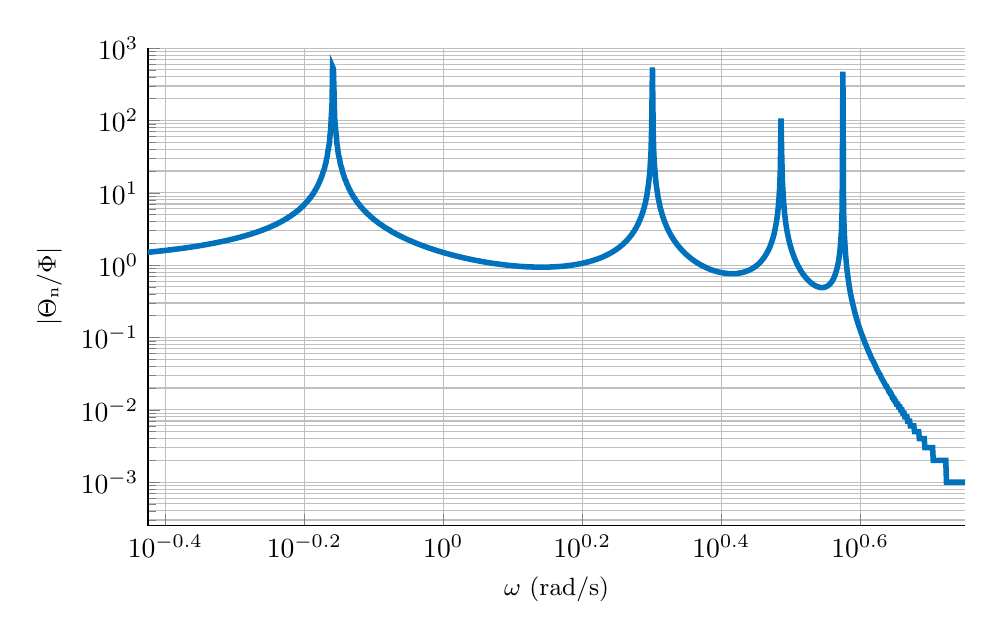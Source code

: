 % This file was created by matlab2tikz.
%
\definecolor{mycolor1}{rgb}{0.0,0.447,0.741}%
%
\begin{tikzpicture}

\begin{axis}[%
width=0.856\textwidth,
height=0.5\textwidth,
at={(0\textwidth,0\textwidth)},
scale only axis,
xmode=log,
xmin=0.376,
xmax=5.637,
xminorticks=true,
xlabel style={font=\color{white!15!black}},
xlabel={$\omega\text{ (rad/s)}$},
ymode=log,
ymin=0.0,
ymax=1000,
yminorticks=true,
ylabel style={font=\color{white!15!black}},
ylabel={$\text{$|$}\Theta{}_\text{n}\text{/}\Phi\text{$|$}$},
axis background/.style={fill=white},
axis x line*=bottom,
axis y line*=left,
xmajorgrids,
xminorgrids,
ymajorgrids,
yminorgrids,
ylabel style={font=\small},
xlabel style={font=\small}
]
\addplot [color=mycolor1, line width=2.0pt, forget plot]
  table[row sep=crcr]{%
0.376	1.504\\
0.377	1.507\\
0.378	1.511\\
0.378	1.514\\
0.379	1.517\\
0.38	1.521\\
0.381	1.524\\
0.382	1.528\\
0.383	1.531\\
0.384	1.535\\
0.385	1.538\\
0.386	1.542\\
0.386	1.546\\
0.387	1.549\\
0.388	1.553\\
0.389	1.557\\
0.39	1.561\\
0.391	1.564\\
0.392	1.568\\
0.393	1.572\\
0.394	1.576\\
0.394	1.58\\
0.395	1.584\\
0.396	1.588\\
0.397	1.592\\
0.398	1.596\\
0.399	1.6\\
0.4	1.605\\
0.401	1.609\\
0.402	1.613\\
0.403	1.617\\
0.404	1.622\\
0.405	1.626\\
0.406	1.63\\
0.406	1.635\\
0.407	1.639\\
0.408	1.644\\
0.409	1.648\\
0.41	1.653\\
0.411	1.658\\
0.412	1.662\\
0.413	1.667\\
0.414	1.672\\
0.415	1.677\\
0.416	1.682\\
0.417	1.687\\
0.418	1.692\\
0.419	1.697\\
0.42	1.702\\
0.421	1.707\\
0.422	1.712\\
0.423	1.718\\
0.424	1.723\\
0.425	1.728\\
0.426	1.734\\
0.427	1.739\\
0.428	1.745\\
0.429	1.75\\
0.43	1.756\\
0.431	1.762\\
0.432	1.767\\
0.433	1.773\\
0.434	1.779\\
0.435	1.785\\
0.436	1.791\\
0.437	1.797\\
0.438	1.803\\
0.439	1.809\\
0.44	1.816\\
0.441	1.822\\
0.442	1.829\\
0.443	1.835\\
0.444	1.842\\
0.445	1.848\\
0.446	1.855\\
0.447	1.862\\
0.448	1.869\\
0.449	1.875\\
0.45	1.882\\
0.451	1.89\\
0.452	1.897\\
0.453	1.904\\
0.454	1.911\\
0.455	1.919\\
0.456	1.926\\
0.457	1.934\\
0.458	1.942\\
0.459	1.949\\
0.46	1.957\\
0.461	1.965\\
0.462	1.973\\
0.463	1.981\\
0.465	1.99\\
0.466	1.998\\
0.467	2.006\\
0.468	2.015\\
0.469	2.024\\
0.47	2.033\\
0.471	2.041\\
0.472	2.05\\
0.473	2.06\\
0.474	2.069\\
0.475	2.078\\
0.476	2.088\\
0.478	2.097\\
0.479	2.107\\
0.48	2.117\\
0.481	2.127\\
0.482	2.137\\
0.483	2.147\\
0.484	2.157\\
0.485	2.168\\
0.486	2.179\\
0.488	2.189\\
0.489	2.2\\
0.49	2.212\\
0.491	2.223\\
0.492	2.234\\
0.493	2.246\\
0.494	2.258\\
0.496	2.269\\
0.497	2.282\\
0.498	2.294\\
0.499	2.306\\
0.5	2.319\\
0.501	2.332\\
0.502	2.345\\
0.504	2.358\\
0.505	2.371\\
0.506	2.385\\
0.507	2.399\\
0.508	2.413\\
0.509	2.427\\
0.511	2.441\\
0.512	2.456\\
0.513	2.471\\
0.514	2.486\\
0.515	2.501\\
0.516	2.517\\
0.518	2.533\\
0.519	2.549\\
0.52	2.565\\
0.521	2.582\\
0.522	2.599\\
0.524	2.616\\
0.525	2.634\\
0.526	2.652\\
0.527	2.67\\
0.529	2.688\\
0.53	2.707\\
0.531	2.726\\
0.532	2.746\\
0.533	2.765\\
0.535	2.786\\
0.536	2.806\\
0.537	2.827\\
0.538	2.848\\
0.54	2.87\\
0.541	2.892\\
0.542	2.915\\
0.543	2.938\\
0.545	2.961\\
0.546	2.985\\
0.547	3.009\\
0.548	3.034\\
0.55	3.059\\
0.551	3.085\\
0.552	3.112\\
0.553	3.139\\
0.555	3.166\\
0.556	3.194\\
0.557	3.223\\
0.559	3.252\\
0.56	3.282\\
0.561	3.313\\
0.562	3.344\\
0.564	3.376\\
0.565	3.408\\
0.566	3.442\\
0.568	3.476\\
0.569	3.511\\
0.57	3.547\\
0.572	3.584\\
0.573	3.621\\
0.574	3.66\\
0.576	3.699\\
0.577	3.74\\
0.578	3.781\\
0.579	3.824\\
0.581	3.868\\
0.582	3.912\\
0.584	3.959\\
0.585	4.006\\
0.586	4.055\\
0.588	4.105\\
0.589	4.156\\
0.59	4.209\\
0.592	4.263\\
0.593	4.319\\
0.594	4.377\\
0.596	4.436\\
0.597	4.498\\
0.598	4.561\\
0.6	4.626\\
0.601	4.693\\
0.603	4.763\\
0.604	4.835\\
0.605	4.909\\
0.607	4.986\\
0.608	5.065\\
0.61	5.148\\
0.611	5.233\\
0.612	5.322\\
0.614	5.414\\
0.615	5.509\\
0.617	5.608\\
0.618	5.711\\
0.62	5.818\\
0.621	5.93\\
0.622	6.046\\
0.624	6.168\\
0.625	6.295\\
0.627	6.427\\
0.628	6.566\\
0.63	6.711\\
0.631	6.864\\
0.632	7.023\\
0.634	7.191\\
0.635	7.368\\
0.637	7.554\\
0.638	7.751\\
0.64	7.958\\
0.641	8.178\\
0.643	8.411\\
0.644	8.658\\
0.646	8.921\\
0.647	9.201\\
0.649	9.5\\
0.65	9.82\\
0.652	10.164\\
0.653	10.533\\
0.655	10.932\\
0.656	11.363\\
0.658	11.831\\
0.659	12.341\\
0.661	12.898\\
0.662	13.51\\
0.664	14.185\\
0.665	14.932\\
0.667	15.765\\
0.668	16.7\\
0.67	17.755\\
0.671	18.956\\
0.673	20.335\\
0.675	21.935\\
0.676	23.814\\
0.678	26.052\\
0.679	28.761\\
0.681	32.11\\
0.682	36.353\\
0.684	41.905\\
0.686	49.481\\
0.687	60.435\\
0.689	77.675\\
0.69	108.78\\
0.692	181.703\\
0.693	551.043\\
0.695	517.675\\
0.697	177.301\\
0.698	106.759\\
0.7	76.31\\
0.702	59.342\\
0.703	48.525\\
0.705	41.027\\
0.706	35.525\\
0.708	31.315\\
0.71	27.99\\
0.711	25.297\\
0.713	23.073\\
0.715	21.203\\
0.716	19.611\\
0.718	18.238\\
0.72	17.042\\
0.721	15.991\\
0.723	15.06\\
0.725	14.23\\
0.726	13.485\\
0.728	12.812\\
0.73	12.202\\
0.731	11.647\\
0.733	11.138\\
0.735	10.672\\
0.736	10.241\\
0.738	9.844\\
0.74	9.475\\
0.741	9.132\\
0.743	8.813\\
0.745	8.514\\
0.747	8.235\\
0.748	7.973\\
0.75	7.726\\
0.752	7.494\\
0.753	7.275\\
0.755	7.068\\
0.757	6.872\\
0.759	6.686\\
0.76	6.509\\
0.762	6.342\\
0.764	6.182\\
0.766	6.03\\
0.767	5.886\\
0.769	5.747\\
0.771	5.615\\
0.773	5.488\\
0.775	5.367\\
0.776	5.251\\
0.778	5.14\\
0.78	5.033\\
0.782	4.93\\
0.784	4.831\\
0.785	4.736\\
0.787	4.644\\
0.789	4.556\\
0.791	4.471\\
0.793	4.389\\
0.794	4.309\\
0.796	4.233\\
0.798	4.159\\
0.8	4.087\\
0.802	4.018\\
0.804	3.951\\
0.805	3.886\\
0.807	3.823\\
0.809	3.762\\
0.811	3.702\\
0.813	3.645\\
0.815	3.589\\
0.817	3.535\\
0.819	3.482\\
0.82	3.431\\
0.822	3.382\\
0.824	3.333\\
0.826	3.286\\
0.828	3.24\\
0.83	3.196\\
0.832	3.152\\
0.834	3.11\\
0.836	3.069\\
0.838	3.028\\
0.84	2.989\\
0.841	2.951\\
0.843	2.913\\
0.845	2.877\\
0.847	2.841\\
0.849	2.807\\
0.851	2.773\\
0.853	2.739\\
0.855	2.707\\
0.857	2.675\\
0.859	2.644\\
0.861	2.614\\
0.863	2.584\\
0.865	2.555\\
0.867	2.527\\
0.869	2.499\\
0.871	2.472\\
0.873	2.446\\
0.875	2.419\\
0.877	2.394\\
0.879	2.369\\
0.881	2.344\\
0.883	2.32\\
0.885	2.297\\
0.887	2.274\\
0.889	2.251\\
0.891	2.229\\
0.893	2.207\\
0.895	2.186\\
0.898	2.165\\
0.9	2.144\\
0.902	2.124\\
0.904	2.104\\
0.906	2.085\\
0.908	2.066\\
0.91	2.047\\
0.912	2.028\\
0.914	2.01\\
0.916	1.993\\
0.918	1.975\\
0.921	1.958\\
0.923	1.941\\
0.925	1.925\\
0.927	1.908\\
0.929	1.892\\
0.931	1.876\\
0.933	1.861\\
0.936	1.846\\
0.938	1.831\\
0.94	1.816\\
0.942	1.802\\
0.944	1.787\\
0.946	1.773\\
0.949	1.759\\
0.951	1.746\\
0.953	1.733\\
0.955	1.719\\
0.957	1.706\\
0.96	1.694\\
0.962	1.681\\
0.964	1.669\\
0.966	1.657\\
0.968	1.645\\
0.971	1.633\\
0.973	1.621\\
0.975	1.61\\
0.977	1.599\\
0.98	1.587\\
0.982	1.576\\
0.984	1.566\\
0.986	1.555\\
0.989	1.545\\
0.991	1.534\\
0.993	1.524\\
0.996	1.514\\
0.998	1.504\\
1.0	1.495\\
1.002	1.485\\
1.005	1.476\\
1.007	1.466\\
1.009	1.457\\
1.012	1.448\\
1.014	1.439\\
1.016	1.43\\
1.019	1.422\\
1.021	1.413\\
1.023	1.405\\
1.026	1.397\\
1.028	1.388\\
1.03	1.38\\
1.033	1.372\\
1.035	1.364\\
1.038	1.357\\
1.04	1.349\\
1.042	1.342\\
1.045	1.334\\
1.047	1.327\\
1.05	1.32\\
1.052	1.313\\
1.054	1.305\\
1.057	1.299\\
1.059	1.292\\
1.062	1.285\\
1.064	1.278\\
1.067	1.272\\
1.069	1.265\\
1.072	1.259\\
1.074	1.253\\
1.077	1.246\\
1.079	1.24\\
1.082	1.234\\
1.084	1.228\\
1.087	1.222\\
1.089	1.217\\
1.092	1.211\\
1.094	1.205\\
1.097	1.2\\
1.099	1.194\\
1.102	1.189\\
1.104	1.184\\
1.107	1.178\\
1.109	1.173\\
1.112	1.168\\
1.114	1.163\\
1.117	1.158\\
1.12	1.153\\
1.122	1.148\\
1.125	1.144\\
1.127	1.139\\
1.13	1.134\\
1.133	1.13\\
1.135	1.125\\
1.138	1.121\\
1.14	1.116\\
1.143	1.112\\
1.146	1.108\\
1.148	1.104\\
1.151	1.099\\
1.154	1.095\\
1.156	1.091\\
1.159	1.087\\
1.162	1.084\\
1.164	1.08\\
1.167	1.076\\
1.17	1.072\\
1.172	1.069\\
1.175	1.065\\
1.178	1.061\\
1.18	1.058\\
1.183	1.055\\
1.186	1.051\\
1.189	1.048\\
1.191	1.045\\
1.194	1.041\\
1.197	1.038\\
1.2	1.035\\
1.202	1.032\\
1.205	1.029\\
1.208	1.026\\
1.211	1.023\\
1.214	1.02\\
1.216	1.018\\
1.219	1.015\\
1.222	1.012\\
1.225	1.009\\
1.228	1.007\\
1.23	1.004\\
1.233	1.002\\
1.236	0.999\\
1.239	0.997\\
1.242	0.995\\
1.245	0.992\\
1.248	0.99\\
1.25	0.988\\
1.253	0.986\\
1.256	0.984\\
1.259	0.982\\
1.262	0.979\\
1.265	0.978\\
1.268	0.976\\
1.271	0.974\\
1.274	0.972\\
1.277	0.97\\
1.28	0.968\\
1.282	0.967\\
1.285	0.965\\
1.288	0.964\\
1.291	0.962\\
1.294	0.961\\
1.297	0.959\\
1.3	0.958\\
1.303	0.956\\
1.306	0.955\\
1.309	0.954\\
1.312	0.953\\
1.315	0.951\\
1.318	0.95\\
1.321	0.949\\
1.324	0.948\\
1.328	0.947\\
1.331	0.946\\
1.334	0.946\\
1.337	0.945\\
1.34	0.944\\
1.343	0.943\\
1.346	0.943\\
1.349	0.942\\
1.352	0.941\\
1.355	0.941\\
1.358	0.94\\
1.362	0.94\\
1.365	0.94\\
1.368	0.939\\
1.371	0.939\\
1.374	0.939\\
1.377	0.939\\
1.381	0.939\\
1.384	0.939\\
1.387	0.939\\
1.39	0.939\\
1.393	0.939\\
1.397	0.939\\
1.4	0.939\\
1.403	0.939\\
1.406	0.94\\
1.409	0.94\\
1.413	0.941\\
1.416	0.941\\
1.419	0.942\\
1.422	0.942\\
1.426	0.943\\
1.429	0.944\\
1.432	0.945\\
1.436	0.946\\
1.439	0.947\\
1.442	0.948\\
1.446	0.949\\
1.449	0.95\\
1.452	0.951\\
1.456	0.952\\
1.459	0.954\\
1.462	0.955\\
1.466	0.957\\
1.469	0.958\\
1.472	0.96\\
1.476	0.961\\
1.479	0.963\\
1.483	0.965\\
1.486	0.967\\
1.49	0.969\\
1.493	0.971\\
1.496	0.973\\
1.5	0.976\\
1.503	0.978\\
1.507	0.981\\
1.51	0.983\\
1.514	0.986\\
1.517	0.989\\
1.521	0.991\\
1.524	0.994\\
1.528	0.997\\
1.531	1.0\\
1.535	1.004\\
1.538	1.007\\
1.542	1.01\\
1.545	1.014\\
1.549	1.018\\
1.553	1.022\\
1.556	1.025\\
1.56	1.029\\
1.563	1.034\\
1.567	1.038\\
1.571	1.042\\
1.574	1.047\\
1.578	1.052\\
1.581	1.056\\
1.585	1.061\\
1.589	1.067\\
1.592	1.072\\
1.596	1.077\\
1.6	1.083\\
1.603	1.089\\
1.607	1.095\\
1.611	1.101\\
1.615	1.107\\
1.618	1.114\\
1.622	1.12\\
1.626	1.127\\
1.629	1.134\\
1.633	1.142\\
1.637	1.149\\
1.641	1.157\\
1.645	1.165\\
1.648	1.173\\
1.652	1.182\\
1.656	1.191\\
1.66	1.2\\
1.664	1.209\\
1.667	1.218\\
1.671	1.228\\
1.675	1.239\\
1.679	1.249\\
1.683	1.26\\
1.687	1.271\\
1.691	1.283\\
1.695	1.295\\
1.698	1.307\\
1.702	1.32\\
1.706	1.333\\
1.71	1.347\\
1.714	1.361\\
1.718	1.376\\
1.722	1.391\\
1.726	1.406\\
1.73	1.423\\
1.734	1.44\\
1.738	1.457\\
1.742	1.475\\
1.746	1.494\\
1.75	1.513\\
1.754	1.534\\
1.758	1.555\\
1.762	1.576\\
1.766	1.599\\
1.77	1.623\\
1.774	1.647\\
1.778	1.673\\
1.783	1.7\\
1.787	1.728\\
1.791	1.757\\
1.795	1.788\\
1.799	1.819\\
1.803	1.853\\
1.807	1.888\\
1.812	1.925\\
1.816	1.963\\
1.82	2.004\\
1.824	2.046\\
1.828	2.091\\
1.833	2.139\\
1.837	2.189\\
1.841	2.242\\
1.845	2.298\\
1.849	2.357\\
1.854	2.421\\
1.858	2.488\\
1.862	2.56\\
1.867	2.636\\
1.871	2.719\\
1.875	2.807\\
1.88	2.901\\
1.884	3.004\\
1.888	3.114\\
1.893	3.234\\
1.897	3.365\\
1.901	3.508\\
1.906	3.664\\
1.91	3.836\\
1.914	4.027\\
1.919	4.24\\
1.923	4.477\\
1.928	4.745\\
1.932	5.049\\
1.937	5.397\\
1.941	5.799\\
1.946	6.269\\
1.95	6.825\\
1.955	7.494\\
1.959	8.314\\
1.964	9.342\\
1.968	10.669\\
1.973	12.445\\
1.977	14.948\\
1.982	18.735\\
1.986	25.134\\
1.991	38.263\\
1.995	80.402\\
2.0	539.886\\
2.005	65.291\\
2.009	34.232\\
2.014	23.157\\
2.019	17.477\\
2.023	14.023\\
2.028	11.702\\
2.033	10.034\\
2.037	8.778\\
2.042	7.799\\
2.047	7.014\\
2.051	6.37\\
2.056	5.833\\
2.061	5.379\\
2.066	4.989\\
2.07	4.651\\
2.075	4.355\\
2.08	4.094\\
2.085	3.862\\
2.09	3.654\\
2.094	3.467\\
2.099	3.299\\
2.104	3.145\\
2.109	3.005\\
2.114	2.877\\
2.119	2.759\\
2.123	2.651\\
2.128	2.55\\
2.133	2.457\\
2.138	2.37\\
2.143	2.289\\
2.148	2.214\\
2.153	2.143\\
2.158	2.077\\
2.163	2.015\\
2.168	1.956\\
2.173	1.901\\
2.178	1.849\\
2.183	1.799\\
2.188	1.753\\
2.193	1.709\\
2.198	1.667\\
2.203	1.627\\
2.208	1.589\\
2.213	1.553\\
2.218	1.518\\
2.224	1.485\\
2.229	1.454\\
2.234	1.424\\
2.239	1.396\\
2.244	1.368\\
2.249	1.342\\
2.254	1.317\\
2.26	1.293\\
2.265	1.27\\
2.27	1.248\\
2.275	1.226\\
2.281	1.206\\
2.286	1.186\\
2.291	1.168\\
2.296	1.149\\
2.302	1.132\\
2.307	1.115\\
2.312	1.099\\
2.318	1.084\\
2.323	1.069\\
2.328	1.054\\
2.334	1.04\\
2.339	1.027\\
2.344	1.014\\
2.35	1.001\\
2.355	0.989\\
2.361	0.978\\
2.366	0.967\\
2.372	0.956\\
2.377	0.946\\
2.383	0.936\\
2.388	0.926\\
2.394	0.917\\
2.399	0.908\\
2.405	0.899\\
2.41	0.891\\
2.416	0.883\\
2.421	0.875\\
2.427	0.868\\
2.432	0.861\\
2.438	0.854\\
2.444	0.848\\
2.449	0.841\\
2.455	0.835\\
2.461	0.83\\
2.466	0.824\\
2.472	0.819\\
2.478	0.814\\
2.483	0.809\\
2.489	0.805\\
2.495	0.801\\
2.501	0.797\\
2.506	0.793\\
2.512	0.789\\
2.518	0.786\\
2.524	0.783\\
2.53	0.78\\
2.535	0.777\\
2.541	0.775\\
2.547	0.772\\
2.553	0.77\\
2.559	0.769\\
2.565	0.767\\
2.571	0.766\\
2.577	0.764\\
2.583	0.764\\
2.588	0.763\\
2.594	0.762\\
2.6	0.762\\
2.606	0.762\\
2.612	0.762\\
2.618	0.763\\
2.624	0.764\\
2.631	0.765\\
2.637	0.766\\
2.643	0.767\\
2.649	0.769\\
2.655	0.771\\
2.661	0.774\\
2.667	0.776\\
2.673	0.779\\
2.679	0.783\\
2.686	0.786\\
2.692	0.79\\
2.698	0.794\\
2.704	0.799\\
2.71	0.804\\
2.717	0.81\\
2.723	0.816\\
2.729	0.822\\
2.736	0.829\\
2.742	0.836\\
2.748	0.844\\
2.755	0.852\\
2.761	0.861\\
2.767	0.87\\
2.774	0.881\\
2.78	0.891\\
2.786	0.903\\
2.793	0.915\\
2.799	0.928\\
2.806	0.943\\
2.812	0.958\\
2.819	0.974\\
2.825	0.991\\
2.832	1.009\\
2.838	1.029\\
2.845	1.05\\
2.851	1.073\\
2.858	1.098\\
2.864	1.124\\
2.871	1.153\\
2.878	1.184\\
2.884	1.217\\
2.891	1.254\\
2.898	1.293\\
2.904	1.337\\
2.911	1.384\\
2.918	1.437\\
2.924	1.495\\
2.931	1.559\\
2.938	1.63\\
2.945	1.71\\
2.952	1.8\\
2.958	1.903\\
2.965	2.02\\
2.972	2.156\\
2.979	2.314\\
2.986	2.5\\
2.993	2.724\\
2.999	2.996\\
3.006	3.335\\
3.013	3.769\\
3.02	4.342\\
3.027	5.135\\
3.034	6.304\\
3.041	8.195\\
3.048	11.776\\
3.055	21.132\\
3.062	106.917\\
3.069	34.007\\
3.076	14.621\\
3.084	9.273\\
3.091	6.77\\
3.098	5.319\\
3.105	4.373\\
3.112	3.707\\
3.119	3.214\\
3.126	2.834\\
3.134	2.532\\
3.141	2.286\\
3.148	2.083\\
3.155	1.913\\
3.163	1.767\\
3.17	1.641\\
3.177	1.532\\
3.185	1.436\\
3.192	1.351\\
3.199	1.276\\
3.207	1.208\\
3.214	1.147\\
3.221	1.092\\
3.229	1.042\\
3.236	0.997\\
3.244	0.956\\
3.251	0.918\\
3.259	0.883\\
3.266	0.85\\
3.274	0.821\\
3.281	0.793\\
3.289	0.768\\
3.296	0.744\\
3.304	0.722\\
3.312	0.702\\
3.319	0.683\\
3.327	0.665\\
3.335	0.648\\
3.342	0.633\\
3.35	0.619\\
3.358	0.605\\
3.365	0.593\\
3.373	0.581\\
3.381	0.571\\
3.389	0.561\\
3.397	0.551\\
3.404	0.543\\
3.412	0.535\\
3.42	0.528\\
3.428	0.521\\
3.436	0.516\\
3.444	0.51\\
3.452	0.506\\
3.46	0.502\\
3.468	0.498\\
3.476	0.495\\
3.484	0.493\\
3.492	0.491\\
3.5	0.49\\
3.508	0.49\\
3.516	0.49\\
3.524	0.492\\
3.532	0.493\\
3.54	0.496\\
3.549	0.5\\
3.557	0.504\\
3.565	0.51\\
3.573	0.517\\
3.581	0.525\\
3.59	0.534\\
3.598	0.545\\
3.606	0.558\\
3.614	0.574\\
3.623	0.592\\
3.631	0.613\\
3.64	0.637\\
3.648	0.666\\
3.656	0.701\\
3.665	0.743\\
3.673	0.794\\
3.682	0.858\\
3.69	0.938\\
3.699	1.042\\
3.707	1.182\\
3.716	1.38\\
3.724	1.678\\
3.733	2.177\\
3.742	3.179\\
3.75	6.205\\
3.759	474.123\\
3.767	5.807\\
3.776	2.835\\
3.785	1.841\\
3.794	1.345\\
3.802	1.048\\
3.811	0.851\\
3.82	0.71\\
3.829	0.606\\
3.837	0.524\\
3.846	0.46\\
3.855	0.407\\
3.864	0.364\\
3.873	0.327\\
3.882	0.296\\
3.891	0.27\\
3.9	0.246\\
3.909	0.226\\
3.918	0.208\\
3.927	0.192\\
3.936	0.178\\
3.945	0.166\\
3.954	0.154\\
3.963	0.144\\
3.972	0.135\\
3.981	0.126\\
3.991	0.118\\
4.0	0.111\\
4.009	0.105\\
4.018	0.099\\
4.028	0.093\\
4.037	0.088\\
4.046	0.083\\
4.056	0.079\\
4.065	0.075\\
4.074	0.071\\
4.084	0.067\\
4.093	0.064\\
4.102	0.061\\
4.112	0.058\\
4.121	0.055\\
4.131	0.052\\
4.14	0.05\\
4.15	0.048\\
4.16	0.046\\
4.169	0.044\\
4.179	0.042\\
4.188	0.04\\
4.198	0.038\\
4.208	0.036\\
4.217	0.035\\
4.227	0.033\\
4.237	0.032\\
4.247	0.031\\
4.256	0.03\\
4.266	0.028\\
4.276	0.027\\
4.286	0.026\\
4.296	0.025\\
4.306	0.024\\
4.316	0.023\\
4.326	0.022\\
4.336	0.021\\
4.346	0.021\\
4.356	0.02\\
4.366	0.019\\
4.376	0.018\\
4.386	0.018\\
4.396	0.017\\
4.406	0.017\\
4.416	0.016\\
4.426	0.015\\
4.437	0.015\\
4.447	0.014\\
4.457	0.014\\
4.467	0.013\\
4.478	0.013\\
4.488	0.012\\
4.498	0.012\\
4.509	0.012\\
4.519	0.011\\
4.529	0.011\\
4.54	0.011\\
4.55	0.01\\
4.561	0.01\\
4.571	0.01\\
4.582	0.009\\
4.592	0.009\\
4.603	0.009\\
4.614	0.008\\
4.624	0.008\\
4.635	0.008\\
4.646	0.008\\
4.656	0.007\\
4.667	0.007\\
4.678	0.007\\
4.689	0.007\\
4.699	0.006\\
4.71	0.006\\
4.721	0.006\\
4.732	0.006\\
4.743	0.006\\
4.754	0.006\\
4.765	0.005\\
4.776	0.005\\
4.787	0.005\\
4.798	0.005\\
4.809	0.005\\
4.82	0.005\\
4.831	0.005\\
4.842	0.004\\
4.853	0.004\\
4.865	0.004\\
4.876	0.004\\
4.887	0.004\\
4.898	0.004\\
4.91	0.004\\
4.921	0.004\\
4.932	0.003\\
4.944	0.003\\
4.955	0.003\\
4.966	0.003\\
4.978	0.003\\
4.989	0.003\\
5.001	0.003\\
5.012	0.003\\
5.024	0.003\\
5.036	0.003\\
5.047	0.003\\
5.059	0.003\\
5.07	0.002\\
5.082	0.002\\
5.094	0.002\\
5.106	0.002\\
5.117	0.002\\
5.129	0.002\\
5.141	0.002\\
5.153	0.002\\
5.165	0.002\\
5.177	0.002\\
5.189	0.002\\
5.201	0.002\\
5.212	0.002\\
5.225	0.002\\
5.237	0.002\\
5.249	0.002\\
5.261	0.002\\
5.273	0.002\\
5.285	0.002\\
5.297	0.001\\
5.309	0.001\\
5.322	0.001\\
5.334	0.001\\
5.346	0.001\\
5.359	0.001\\
5.371	0.001\\
5.383	0.001\\
5.396	0.001\\
5.408	0.001\\
5.421	0.001\\
5.433	0.001\\
5.446	0.001\\
5.458	0.001\\
5.471	0.001\\
5.483	0.001\\
5.496	0.001\\
5.509	0.001\\
5.521	0.001\\
5.534	0.001\\
5.547	0.001\\
5.56	0.001\\
5.572	0.001\\
5.585	0.001\\
5.598	0.001\\
5.611	0.001\\
5.624	0.001\\
5.637	0.001\\
};
\end{axis}
\end{tikzpicture}%
